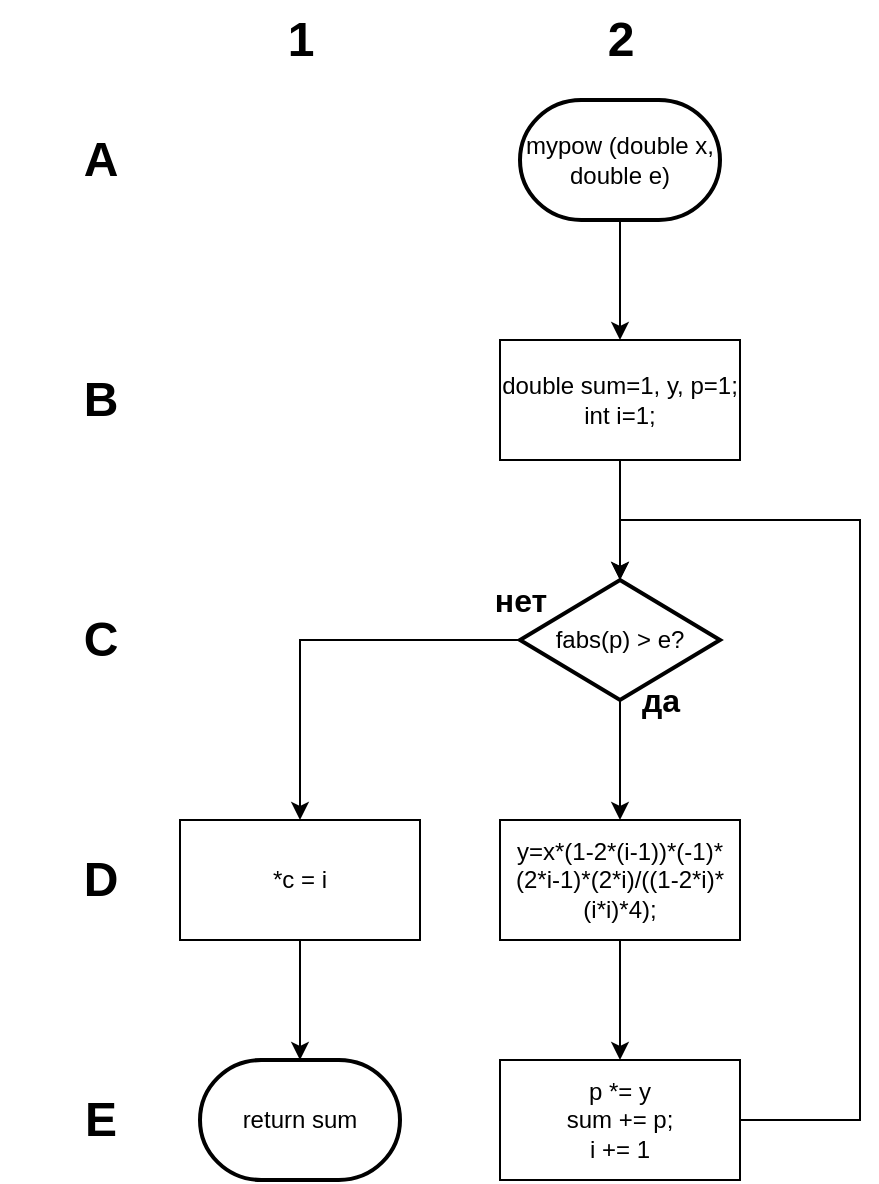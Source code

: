 <mxfile version="22.0.3" type="device">
  <diagram name="Страница — 1" id="oBz24sAvwXHGrYHlf1UR">
    <mxGraphModel dx="814" dy="486" grid="1" gridSize="10" guides="1" tooltips="1" connect="1" arrows="1" fold="1" page="1" pageScale="1" pageWidth="827" pageHeight="1169" math="0" shadow="0">
      <root>
        <mxCell id="0" />
        <mxCell id="1" parent="0" />
        <mxCell id="SwO5w1izzGQshCqwwrX8-16" value="" style="edgeStyle=orthogonalEdgeStyle;rounded=0;orthogonalLoop=1;jettySize=auto;html=1;" parent="1" source="SwO5w1izzGQshCqwwrX8-2" target="SwO5w1izzGQshCqwwrX8-3" edge="1">
          <mxGeometry relative="1" as="geometry" />
        </mxCell>
        <mxCell id="SwO5w1izzGQshCqwwrX8-2" value="mypow (double x, double e)" style="strokeWidth=2;html=1;shape=mxgraph.flowchart.terminator;whiteSpace=wrap;" parent="1" vertex="1">
          <mxGeometry x="330" y="50" width="100" height="60" as="geometry" />
        </mxCell>
        <mxCell id="SwO5w1izzGQshCqwwrX8-17" value="" style="edgeStyle=orthogonalEdgeStyle;rounded=0;orthogonalLoop=1;jettySize=auto;html=1;" parent="1" source="SwO5w1izzGQshCqwwrX8-3" target="SwO5w1izzGQshCqwwrX8-4" edge="1">
          <mxGeometry relative="1" as="geometry" />
        </mxCell>
        <mxCell id="SwO5w1izzGQshCqwwrX8-3" value="double sum=1, y, p=1;&lt;br&gt;int i=1;" style="rounded=0;whiteSpace=wrap;html=1;" parent="1" vertex="1">
          <mxGeometry x="320" y="170" width="120" height="60" as="geometry" />
        </mxCell>
        <mxCell id="SwO5w1izzGQshCqwwrX8-18" value="" style="edgeStyle=orthogonalEdgeStyle;rounded=0;orthogonalLoop=1;jettySize=auto;html=1;" parent="1" source="SwO5w1izzGQshCqwwrX8-4" target="SwO5w1izzGQshCqwwrX8-14" edge="1">
          <mxGeometry relative="1" as="geometry" />
        </mxCell>
        <mxCell id="SwO5w1izzGQshCqwwrX8-4" value="fabs(p) &amp;gt; e?" style="strokeWidth=2;html=1;shape=mxgraph.flowchart.decision;whiteSpace=wrap;" parent="1" vertex="1">
          <mxGeometry x="330" y="290" width="100" height="60" as="geometry" />
        </mxCell>
        <mxCell id="SwO5w1izzGQshCqwwrX8-19" value="" style="edgeStyle=orthogonalEdgeStyle;rounded=0;orthogonalLoop=1;jettySize=auto;html=1;" parent="1" source="SwO5w1izzGQshCqwwrX8-14" target="SwO5w1izzGQshCqwwrX8-15" edge="1">
          <mxGeometry relative="1" as="geometry" />
        </mxCell>
        <mxCell id="SwO5w1izzGQshCqwwrX8-14" value="y=x*(1-2*(i-1))*(-1)*(2*i-1)*(2*i)/((1-2*i)*(i*i)*4);" style="rounded=0;whiteSpace=wrap;html=1;" parent="1" vertex="1">
          <mxGeometry x="320" y="410" width="120" height="60" as="geometry" />
        </mxCell>
        <mxCell id="SwO5w1izzGQshCqwwrX8-15" value="p *= y&lt;br&gt;sum += p;&lt;br&gt;i += 1" style="rounded=0;whiteSpace=wrap;html=1;" parent="1" vertex="1">
          <mxGeometry x="320" y="530" width="120" height="60" as="geometry" />
        </mxCell>
        <mxCell id="SwO5w1izzGQshCqwwrX8-21" value="" style="endArrow=classic;html=1;rounded=0;exitX=1;exitY=0.5;exitDx=0;exitDy=0;entryX=0.5;entryY=0;entryDx=0;entryDy=0;entryPerimeter=0;" parent="1" source="SwO5w1izzGQshCqwwrX8-15" target="SwO5w1izzGQshCqwwrX8-4" edge="1">
          <mxGeometry width="50" height="50" relative="1" as="geometry">
            <mxPoint x="450" y="550" as="sourcePoint" />
            <mxPoint x="380" y="280" as="targetPoint" />
            <Array as="points">
              <mxPoint x="500" y="560" />
              <mxPoint x="500" y="260" />
              <mxPoint x="380" y="260" />
            </Array>
          </mxGeometry>
        </mxCell>
        <mxCell id="SwO5w1izzGQshCqwwrX8-22" value="return sum" style="strokeWidth=2;html=1;shape=mxgraph.flowchart.terminator;whiteSpace=wrap;" parent="1" vertex="1">
          <mxGeometry x="170" y="530" width="100" height="60" as="geometry" />
        </mxCell>
        <mxCell id="SwO5w1izzGQshCqwwrX8-24" value="1" style="text;strokeColor=none;fillColor=none;html=1;fontSize=24;fontStyle=1;verticalAlign=middle;align=center;" parent="1" vertex="1">
          <mxGeometry x="170" width="100" height="40" as="geometry" />
        </mxCell>
        <mxCell id="SwO5w1izzGQshCqwwrX8-25" value="2" style="text;strokeColor=none;fillColor=none;html=1;fontSize=24;fontStyle=1;verticalAlign=middle;align=center;" parent="1" vertex="1">
          <mxGeometry x="330" width="100" height="40" as="geometry" />
        </mxCell>
        <mxCell id="SwO5w1izzGQshCqwwrX8-26" value="A" style="text;strokeColor=none;fillColor=none;html=1;fontSize=24;fontStyle=1;verticalAlign=middle;align=center;" parent="1" vertex="1">
          <mxGeometry x="70" y="60" width="100" height="40" as="geometry" />
        </mxCell>
        <mxCell id="SwO5w1izzGQshCqwwrX8-27" value="B" style="text;strokeColor=none;fillColor=none;html=1;fontSize=24;fontStyle=1;verticalAlign=middle;align=center;" parent="1" vertex="1">
          <mxGeometry x="70" y="180" width="100" height="40" as="geometry" />
        </mxCell>
        <mxCell id="SwO5w1izzGQshCqwwrX8-28" value="C" style="text;strokeColor=none;fillColor=none;html=1;fontSize=24;fontStyle=1;verticalAlign=middle;align=center;" parent="1" vertex="1">
          <mxGeometry x="70" y="300" width="100" height="40" as="geometry" />
        </mxCell>
        <mxCell id="SwO5w1izzGQshCqwwrX8-29" value="D" style="text;strokeColor=none;fillColor=none;html=1;fontSize=24;fontStyle=1;verticalAlign=middle;align=center;" parent="1" vertex="1">
          <mxGeometry x="70" y="420" width="100" height="40" as="geometry" />
        </mxCell>
        <mxCell id="SwO5w1izzGQshCqwwrX8-30" value="E" style="text;strokeColor=none;fillColor=none;html=1;fontSize=24;fontStyle=1;verticalAlign=middle;align=center;" parent="1" vertex="1">
          <mxGeometry x="70" y="540" width="100" height="40" as="geometry" />
        </mxCell>
        <mxCell id="sP7ftdUcQvwabP5fAIBB-2" value="да" style="text;strokeColor=none;fillColor=none;html=1;fontSize=16;fontStyle=1;verticalAlign=middle;align=center;" parent="1" vertex="1">
          <mxGeometry x="350" y="330" width="100" height="40" as="geometry" />
        </mxCell>
        <mxCell id="sP7ftdUcQvwabP5fAIBB-3" value="нет" style="text;strokeColor=none;fillColor=none;html=1;fontSize=16;fontStyle=1;verticalAlign=middle;align=center;" parent="1" vertex="1">
          <mxGeometry x="280" y="280" width="100" height="40" as="geometry" />
        </mxCell>
        <mxCell id="hE11IGRKOlrtA6Na8jpp-4" value="" style="edgeStyle=orthogonalEdgeStyle;rounded=0;orthogonalLoop=1;jettySize=auto;html=1;" edge="1" parent="1" source="hE11IGRKOlrtA6Na8jpp-1" target="SwO5w1izzGQshCqwwrX8-22">
          <mxGeometry relative="1" as="geometry" />
        </mxCell>
        <mxCell id="hE11IGRKOlrtA6Na8jpp-1" value="*c = i" style="rounded=0;whiteSpace=wrap;html=1;" vertex="1" parent="1">
          <mxGeometry x="160" y="410" width="120" height="60" as="geometry" />
        </mxCell>
        <mxCell id="hE11IGRKOlrtA6Na8jpp-3" value="" style="endArrow=classic;html=1;rounded=0;exitX=0.5;exitY=1;exitDx=0;exitDy=0;entryX=0.5;entryY=0;entryDx=0;entryDy=0;" edge="1" parent="1" source="sP7ftdUcQvwabP5fAIBB-3" target="hE11IGRKOlrtA6Na8jpp-1">
          <mxGeometry width="50" height="50" relative="1" as="geometry">
            <mxPoint x="390" y="530" as="sourcePoint" />
            <mxPoint x="440" y="480" as="targetPoint" />
            <Array as="points">
              <mxPoint x="220" y="320" />
            </Array>
          </mxGeometry>
        </mxCell>
      </root>
    </mxGraphModel>
  </diagram>
</mxfile>
